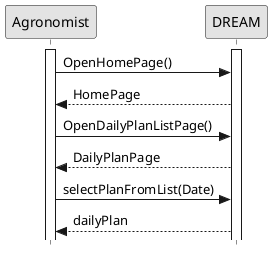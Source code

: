 @startuml
skinparam style strictuml
skinparam monochrome true

Activate Agronomist
Activate DREAM

Agronomist->DREAM : OpenHomePage()

Agronomist<--DREAM: HomePage


Agronomist->DREAM : OpenDailyPlanListPage()

Agronomist<--DREAM: DailyPlanPage

Agronomist->DREAM: selectPlanFromList(Date)
DREAM-->Agronomist: dailyPlan


@enduml